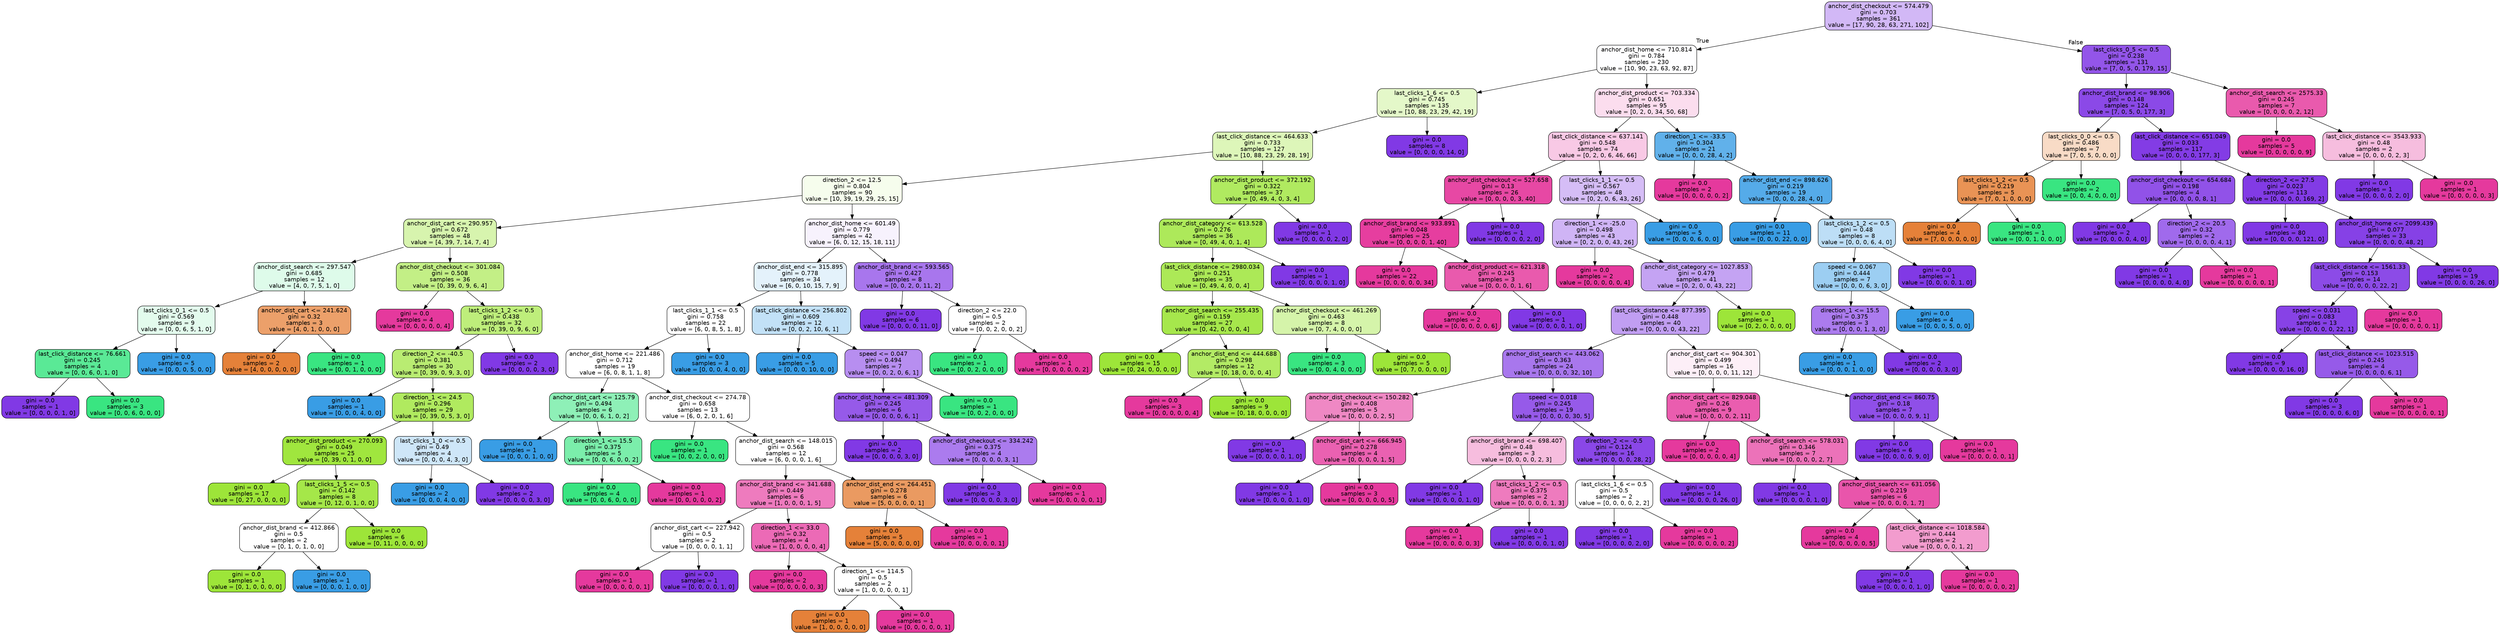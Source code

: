 digraph Tree {
node [shape=box, style="filled, rounded", color="black", fontname=helvetica] ;
edge [fontname=helvetica] ;
0 [label="anchor_dist_checkout <= 574.479\ngini = 0.703\nsamples = 361\nvalue = [17, 90, 28, 63, 271, 102]", fillcolor="#d2b8f6"] ;
1 [label="anchor_dist_home <= 710.814\ngini = 0.784\nsamples = 230\nvalue = [10, 90, 23, 63, 92, 87]", fillcolor="#fefeff"] ;
0 -> 1 [labeldistance=2.5, labelangle=45, headlabel="True"] ;
2 [label="last_clicks_1_6 <= 0.5\ngini = 0.745\nsamples = 135\nvalue = [10, 88, 23, 29, 42, 19]", fillcolor="#e4f8c9"] ;
1 -> 2 ;
3 [label="last_click_distance <= 464.633\ngini = 0.733\nsamples = 127\nvalue = [10, 88, 23, 29, 28, 19]", fillcolor="#ddf6b9"] ;
2 -> 3 ;
4 [label="direction_2 <= 12.5\ngini = 0.804\nsamples = 90\nvalue = [10, 39, 19, 29, 25, 15]", fillcolor="#f6fded"] ;
3 -> 4 ;
5 [label="anchor_dist_cart <= 290.957\ngini = 0.672\nsamples = 48\nvalue = [4, 39, 7, 14, 7, 4]", fillcolor="#d7f4ae"] ;
4 -> 5 ;
6 [label="anchor_dist_search <= 297.547\ngini = 0.685\nsamples = 12\nvalue = [4, 0, 7, 5, 1, 0]", fillcolor="#defbea"] ;
5 -> 6 ;
7 [label="last_clicks_0_1 <= 0.5\ngini = 0.569\nsamples = 9\nvalue = [0, 0, 6, 5, 1, 0]", fillcolor="#e3fbed"] ;
6 -> 7 ;
8 [label="last_click_distance <= 76.661\ngini = 0.245\nsamples = 4\nvalue = [0, 0, 6, 0, 1, 0]", fillcolor="#5ae996"] ;
7 -> 8 ;
9 [label="gini = 0.0\nsamples = 1\nvalue = [0, 0, 0, 0, 1, 0]", fillcolor="#8139e5"] ;
8 -> 9 ;
10 [label="gini = 0.0\nsamples = 3\nvalue = [0, 0, 6, 0, 0, 0]", fillcolor="#39e581"] ;
8 -> 10 ;
11 [label="gini = 0.0\nsamples = 5\nvalue = [0, 0, 0, 5, 0, 0]", fillcolor="#399de5"] ;
7 -> 11 ;
12 [label="anchor_dist_cart <= 241.624\ngini = 0.32\nsamples = 3\nvalue = [4, 0, 1, 0, 0, 0]", fillcolor="#eca06a"] ;
6 -> 12 ;
13 [label="gini = 0.0\nsamples = 2\nvalue = [4, 0, 0, 0, 0, 0]", fillcolor="#e58139"] ;
12 -> 13 ;
14 [label="gini = 0.0\nsamples = 1\nvalue = [0, 0, 1, 0, 0, 0]", fillcolor="#39e581"] ;
12 -> 14 ;
15 [label="anchor_dist_checkout <= 301.084\ngini = 0.508\nsamples = 36\nvalue = [0, 39, 0, 9, 6, 4]", fillcolor="#c3ef86"] ;
5 -> 15 ;
16 [label="gini = 0.0\nsamples = 4\nvalue = [0, 0, 0, 0, 0, 4]", fillcolor="#e5399d"] ;
15 -> 16 ;
17 [label="last_clicks_1_2 <= 0.5\ngini = 0.438\nsamples = 32\nvalue = [0, 39, 0, 9, 6, 0]", fillcolor="#beee7b"] ;
15 -> 17 ;
18 [label="direction_2 <= -40.5\ngini = 0.381\nsamples = 30\nvalue = [0, 39, 0, 9, 3, 0]", fillcolor="#b9ec72"] ;
17 -> 18 ;
19 [label="gini = 0.0\nsamples = 1\nvalue = [0, 0, 0, 4, 0, 0]", fillcolor="#399de5"] ;
18 -> 19 ;
20 [label="direction_1 <= 24.5\ngini = 0.296\nsamples = 29\nvalue = [0, 39, 0, 5, 3, 0]", fillcolor="#b0ea5f"] ;
18 -> 20 ;
21 [label="anchor_dist_product <= 270.093\ngini = 0.049\nsamples = 25\nvalue = [0, 39, 0, 1, 0, 0]", fillcolor="#a0e63e"] ;
20 -> 21 ;
22 [label="gini = 0.0\nsamples = 17\nvalue = [0, 27, 0, 0, 0, 0]", fillcolor="#9de539"] ;
21 -> 22 ;
23 [label="last_clicks_1_5 <= 0.5\ngini = 0.142\nsamples = 8\nvalue = [0, 12, 0, 1, 0, 0]", fillcolor="#a5e749"] ;
21 -> 23 ;
24 [label="anchor_dist_brand <= 412.866\ngini = 0.5\nsamples = 2\nvalue = [0, 1, 0, 1, 0, 0]", fillcolor="#ffffff"] ;
23 -> 24 ;
25 [label="gini = 0.0\nsamples = 1\nvalue = [0, 1, 0, 0, 0, 0]", fillcolor="#9de539"] ;
24 -> 25 ;
26 [label="gini = 0.0\nsamples = 1\nvalue = [0, 0, 0, 1, 0, 0]", fillcolor="#399de5"] ;
24 -> 26 ;
27 [label="gini = 0.0\nsamples = 6\nvalue = [0, 11, 0, 0, 0, 0]", fillcolor="#9de539"] ;
23 -> 27 ;
28 [label="last_clicks_1_0 <= 0.5\ngini = 0.49\nsamples = 4\nvalue = [0, 0, 0, 4, 3, 0]", fillcolor="#cee6f8"] ;
20 -> 28 ;
29 [label="gini = 0.0\nsamples = 2\nvalue = [0, 0, 0, 4, 0, 0]", fillcolor="#399de5"] ;
28 -> 29 ;
30 [label="gini = 0.0\nsamples = 2\nvalue = [0, 0, 0, 0, 3, 0]", fillcolor="#8139e5"] ;
28 -> 30 ;
31 [label="gini = 0.0\nsamples = 2\nvalue = [0, 0, 0, 0, 3, 0]", fillcolor="#8139e5"] ;
17 -> 31 ;
32 [label="anchor_dist_home <= 601.49\ngini = 0.779\nsamples = 42\nvalue = [6, 0, 12, 15, 18, 11]", fillcolor="#f7f2fd"] ;
4 -> 32 ;
33 [label="anchor_dist_end <= 315.895\ngini = 0.778\nsamples = 34\nvalue = [6, 0, 10, 15, 7, 9]", fillcolor="#e4f2fb"] ;
32 -> 33 ;
34 [label="last_clicks_1_1 <= 0.5\ngini = 0.758\nsamples = 22\nvalue = [6, 0, 8, 5, 1, 8]", fillcolor="#ffffff"] ;
33 -> 34 ;
35 [label="anchor_dist_home <= 221.486\ngini = 0.712\nsamples = 19\nvalue = [6, 0, 8, 1, 1, 8]", fillcolor="#ffffff"] ;
34 -> 35 ;
36 [label="anchor_dist_cart <= 125.79\ngini = 0.494\nsamples = 6\nvalue = [0, 0, 6, 1, 0, 2]", fillcolor="#8ef0b7"] ;
35 -> 36 ;
37 [label="gini = 0.0\nsamples = 1\nvalue = [0, 0, 0, 1, 0, 0]", fillcolor="#399de5"] ;
36 -> 37 ;
38 [label="direction_1 <= 15.5\ngini = 0.375\nsamples = 5\nvalue = [0, 0, 6, 0, 0, 2]", fillcolor="#7beeab"] ;
36 -> 38 ;
39 [label="gini = 0.0\nsamples = 4\nvalue = [0, 0, 6, 0, 0, 0]", fillcolor="#39e581"] ;
38 -> 39 ;
40 [label="gini = 0.0\nsamples = 1\nvalue = [0, 0, 0, 0, 0, 2]", fillcolor="#e5399d"] ;
38 -> 40 ;
41 [label="anchor_dist_checkout <= 274.78\ngini = 0.658\nsamples = 13\nvalue = [6, 0, 2, 0, 1, 6]", fillcolor="#ffffff"] ;
35 -> 41 ;
42 [label="gini = 0.0\nsamples = 1\nvalue = [0, 0, 2, 0, 0, 0]", fillcolor="#39e581"] ;
41 -> 42 ;
43 [label="anchor_dist_search <= 148.015\ngini = 0.568\nsamples = 12\nvalue = [6, 0, 0, 0, 1, 6]", fillcolor="#ffffff"] ;
41 -> 43 ;
44 [label="anchor_dist_brand <= 341.688\ngini = 0.449\nsamples = 6\nvalue = [1, 0, 0, 0, 1, 5]", fillcolor="#ee7bbe"] ;
43 -> 44 ;
45 [label="anchor_dist_cart <= 227.942\ngini = 0.5\nsamples = 2\nvalue = [0, 0, 0, 0, 1, 1]", fillcolor="#ffffff"] ;
44 -> 45 ;
46 [label="gini = 0.0\nsamples = 1\nvalue = [0, 0, 0, 0, 0, 1]", fillcolor="#e5399d"] ;
45 -> 46 ;
47 [label="gini = 0.0\nsamples = 1\nvalue = [0, 0, 0, 0, 1, 0]", fillcolor="#8139e5"] ;
45 -> 47 ;
48 [label="direction_1 <= 33.0\ngini = 0.32\nsamples = 4\nvalue = [1, 0, 0, 0, 0, 4]", fillcolor="#ec6ab6"] ;
44 -> 48 ;
49 [label="gini = 0.0\nsamples = 2\nvalue = [0, 0, 0, 0, 0, 3]", fillcolor="#e5399d"] ;
48 -> 49 ;
50 [label="direction_1 <= 114.5\ngini = 0.5\nsamples = 2\nvalue = [1, 0, 0, 0, 0, 1]", fillcolor="#ffffff"] ;
48 -> 50 ;
51 [label="gini = 0.0\nsamples = 1\nvalue = [1, 0, 0, 0, 0, 0]", fillcolor="#e58139"] ;
50 -> 51 ;
52 [label="gini = 0.0\nsamples = 1\nvalue = [0, 0, 0, 0, 0, 1]", fillcolor="#e5399d"] ;
50 -> 52 ;
53 [label="anchor_dist_end <= 264.451\ngini = 0.278\nsamples = 6\nvalue = [5, 0, 0, 0, 0, 1]", fillcolor="#ea9a61"] ;
43 -> 53 ;
54 [label="gini = 0.0\nsamples = 5\nvalue = [5, 0, 0, 0, 0, 0]", fillcolor="#e58139"] ;
53 -> 54 ;
55 [label="gini = 0.0\nsamples = 1\nvalue = [0, 0, 0, 0, 0, 1]", fillcolor="#e5399d"] ;
53 -> 55 ;
56 [label="gini = 0.0\nsamples = 3\nvalue = [0, 0, 0, 4, 0, 0]", fillcolor="#399de5"] ;
34 -> 56 ;
57 [label="last_click_distance <= 256.802\ngini = 0.609\nsamples = 12\nvalue = [0, 0, 2, 10, 6, 1]", fillcolor="#c2e1f7"] ;
33 -> 57 ;
58 [label="gini = 0.0\nsamples = 5\nvalue = [0, 0, 0, 10, 0, 0]", fillcolor="#399de5"] ;
57 -> 58 ;
59 [label="speed <= 0.047\ngini = 0.494\nsamples = 7\nvalue = [0, 0, 2, 0, 6, 1]", fillcolor="#b78ef0"] ;
57 -> 59 ;
60 [label="anchor_dist_home <= 481.309\ngini = 0.245\nsamples = 6\nvalue = [0, 0, 0, 0, 6, 1]", fillcolor="#965ae9"] ;
59 -> 60 ;
61 [label="gini = 0.0\nsamples = 2\nvalue = [0, 0, 0, 0, 3, 0]", fillcolor="#8139e5"] ;
60 -> 61 ;
62 [label="anchor_dist_checkout <= 334.242\ngini = 0.375\nsamples = 4\nvalue = [0, 0, 0, 0, 3, 1]", fillcolor="#ab7bee"] ;
60 -> 62 ;
63 [label="gini = 0.0\nsamples = 3\nvalue = [0, 0, 0, 0, 3, 0]", fillcolor="#8139e5"] ;
62 -> 63 ;
64 [label="gini = 0.0\nsamples = 1\nvalue = [0, 0, 0, 0, 0, 1]", fillcolor="#e5399d"] ;
62 -> 64 ;
65 [label="gini = 0.0\nsamples = 1\nvalue = [0, 0, 2, 0, 0, 0]", fillcolor="#39e581"] ;
59 -> 65 ;
66 [label="anchor_dist_brand <= 593.565\ngini = 0.427\nsamples = 8\nvalue = [0, 0, 2, 0, 11, 2]", fillcolor="#a876ed"] ;
32 -> 66 ;
67 [label="gini = 0.0\nsamples = 6\nvalue = [0, 0, 0, 0, 11, 0]", fillcolor="#8139e5"] ;
66 -> 67 ;
68 [label="direction_2 <= 22.0\ngini = 0.5\nsamples = 2\nvalue = [0, 0, 2, 0, 0, 2]", fillcolor="#ffffff"] ;
66 -> 68 ;
69 [label="gini = 0.0\nsamples = 1\nvalue = [0, 0, 2, 0, 0, 0]", fillcolor="#39e581"] ;
68 -> 69 ;
70 [label="gini = 0.0\nsamples = 1\nvalue = [0, 0, 0, 0, 0, 2]", fillcolor="#e5399d"] ;
68 -> 70 ;
71 [label="anchor_dist_product <= 372.192\ngini = 0.322\nsamples = 37\nvalue = [0, 49, 4, 0, 3, 4]", fillcolor="#b0ea60"] ;
3 -> 71 ;
72 [label="anchor_dist_category <= 613.528\ngini = 0.276\nsamples = 36\nvalue = [0, 49, 4, 0, 1, 4]", fillcolor="#ade95a"] ;
71 -> 72 ;
73 [label="last_click_distance <= 2980.034\ngini = 0.251\nsamples = 35\nvalue = [0, 49, 4, 0, 0, 4]", fillcolor="#ace957"] ;
72 -> 73 ;
74 [label="anchor_dist_search <= 255.435\ngini = 0.159\nsamples = 27\nvalue = [0, 42, 0, 0, 0, 4]", fillcolor="#a6e74c"] ;
73 -> 74 ;
75 [label="gini = 0.0\nsamples = 15\nvalue = [0, 24, 0, 0, 0, 0]", fillcolor="#9de539"] ;
74 -> 75 ;
76 [label="anchor_dist_end <= 444.688\ngini = 0.298\nsamples = 12\nvalue = [0, 18, 0, 0, 0, 4]", fillcolor="#b3eb65"] ;
74 -> 76 ;
77 [label="gini = 0.0\nsamples = 3\nvalue = [0, 0, 0, 0, 0, 4]", fillcolor="#e5399d"] ;
76 -> 77 ;
78 [label="gini = 0.0\nsamples = 9\nvalue = [0, 18, 0, 0, 0, 0]", fillcolor="#9de539"] ;
76 -> 78 ;
79 [label="anchor_dist_checkout <= 461.269\ngini = 0.463\nsamples = 8\nvalue = [0, 7, 4, 0, 0, 0]", fillcolor="#d5f4aa"] ;
73 -> 79 ;
80 [label="gini = 0.0\nsamples = 3\nvalue = [0, 0, 4, 0, 0, 0]", fillcolor="#39e581"] ;
79 -> 80 ;
81 [label="gini = 0.0\nsamples = 5\nvalue = [0, 7, 0, 0, 0, 0]", fillcolor="#9de539"] ;
79 -> 81 ;
82 [label="gini = 0.0\nsamples = 1\nvalue = [0, 0, 0, 0, 1, 0]", fillcolor="#8139e5"] ;
72 -> 82 ;
83 [label="gini = 0.0\nsamples = 1\nvalue = [0, 0, 0, 0, 2, 0]", fillcolor="#8139e5"] ;
71 -> 83 ;
84 [label="gini = 0.0\nsamples = 8\nvalue = [0, 0, 0, 0, 14, 0]", fillcolor="#8139e5"] ;
2 -> 84 ;
85 [label="anchor_dist_product <= 703.334\ngini = 0.651\nsamples = 95\nvalue = [0, 2, 0, 34, 50, 68]", fillcolor="#fbddee"] ;
1 -> 85 ;
86 [label="last_click_distance <= 637.141\ngini = 0.548\nsamples = 74\nvalue = [0, 2, 0, 6, 46, 66]", fillcolor="#f8c9e5"] ;
85 -> 86 ;
87 [label="anchor_dist_checkout <= 527.658\ngini = 0.13\nsamples = 26\nvalue = [0, 0, 0, 0, 3, 40]", fillcolor="#e748a4"] ;
86 -> 87 ;
88 [label="anchor_dist_brand <= 933.891\ngini = 0.048\nsamples = 25\nvalue = [0, 0, 0, 0, 1, 40]", fillcolor="#e63e9f"] ;
87 -> 88 ;
89 [label="gini = 0.0\nsamples = 22\nvalue = [0, 0, 0, 0, 0, 34]", fillcolor="#e5399d"] ;
88 -> 89 ;
90 [label="anchor_dist_product <= 621.318\ngini = 0.245\nsamples = 3\nvalue = [0, 0, 0, 0, 1, 6]", fillcolor="#e95aad"] ;
88 -> 90 ;
91 [label="gini = 0.0\nsamples = 2\nvalue = [0, 0, 0, 0, 0, 6]", fillcolor="#e5399d"] ;
90 -> 91 ;
92 [label="gini = 0.0\nsamples = 1\nvalue = [0, 0, 0, 0, 1, 0]", fillcolor="#8139e5"] ;
90 -> 92 ;
93 [label="gini = 0.0\nsamples = 1\nvalue = [0, 0, 0, 0, 2, 0]", fillcolor="#8139e5"] ;
87 -> 93 ;
94 [label="last_clicks_1_1 <= 0.5\ngini = 0.567\nsamples = 48\nvalue = [0, 2, 0, 6, 43, 26]", fillcolor="#d5bdf6"] ;
86 -> 94 ;
95 [label="direction_1 <= -25.0\ngini = 0.498\nsamples = 43\nvalue = [0, 2, 0, 0, 43, 26]", fillcolor="#cfb4f5"] ;
94 -> 95 ;
96 [label="gini = 0.0\nsamples = 2\nvalue = [0, 0, 0, 0, 0, 4]", fillcolor="#e5399d"] ;
95 -> 96 ;
97 [label="anchor_dist_category <= 1027.853\ngini = 0.479\nsamples = 41\nvalue = [0, 2, 0, 0, 43, 22]", fillcolor="#c4a3f3"] ;
95 -> 97 ;
98 [label="last_click_distance <= 877.395\ngini = 0.448\nsamples = 40\nvalue = [0, 0, 0, 0, 43, 22]", fillcolor="#c19ef2"] ;
97 -> 98 ;
99 [label="anchor_dist_search <= 443.062\ngini = 0.363\nsamples = 24\nvalue = [0, 0, 0, 0, 32, 10]", fillcolor="#a877ed"] ;
98 -> 99 ;
100 [label="anchor_dist_checkout <= 150.282\ngini = 0.408\nsamples = 5\nvalue = [0, 0, 0, 0, 2, 5]", fillcolor="#ef88c4"] ;
99 -> 100 ;
101 [label="gini = 0.0\nsamples = 1\nvalue = [0, 0, 0, 0, 1, 0]", fillcolor="#8139e5"] ;
100 -> 101 ;
102 [label="anchor_dist_cart <= 666.945\ngini = 0.278\nsamples = 4\nvalue = [0, 0, 0, 0, 1, 5]", fillcolor="#ea61b1"] ;
100 -> 102 ;
103 [label="gini = 0.0\nsamples = 1\nvalue = [0, 0, 0, 0, 1, 0]", fillcolor="#8139e5"] ;
102 -> 103 ;
104 [label="gini = 0.0\nsamples = 3\nvalue = [0, 0, 0, 0, 0, 5]", fillcolor="#e5399d"] ;
102 -> 104 ;
105 [label="speed <= 0.018\ngini = 0.245\nsamples = 19\nvalue = [0, 0, 0, 0, 30, 5]", fillcolor="#965ae9"] ;
99 -> 105 ;
106 [label="anchor_dist_brand <= 698.407\ngini = 0.48\nsamples = 3\nvalue = [0, 0, 0, 0, 2, 3]", fillcolor="#f6bdde"] ;
105 -> 106 ;
107 [label="gini = 0.0\nsamples = 1\nvalue = [0, 0, 0, 0, 1, 0]", fillcolor="#8139e5"] ;
106 -> 107 ;
108 [label="last_clicks_1_2 <= 0.5\ngini = 0.375\nsamples = 2\nvalue = [0, 0, 0, 0, 1, 3]", fillcolor="#ee7bbe"] ;
106 -> 108 ;
109 [label="gini = 0.0\nsamples = 1\nvalue = [0, 0, 0, 0, 0, 3]", fillcolor="#e5399d"] ;
108 -> 109 ;
110 [label="gini = 0.0\nsamples = 1\nvalue = [0, 0, 0, 0, 1, 0]", fillcolor="#8139e5"] ;
108 -> 110 ;
111 [label="direction_2 <= -0.5\ngini = 0.124\nsamples = 16\nvalue = [0, 0, 0, 0, 28, 2]", fillcolor="#8a47e7"] ;
105 -> 111 ;
112 [label="last_clicks_1_6 <= 0.5\ngini = 0.5\nsamples = 2\nvalue = [0, 0, 0, 0, 2, 2]", fillcolor="#ffffff"] ;
111 -> 112 ;
113 [label="gini = 0.0\nsamples = 1\nvalue = [0, 0, 0, 0, 2, 0]", fillcolor="#8139e5"] ;
112 -> 113 ;
114 [label="gini = 0.0\nsamples = 1\nvalue = [0, 0, 0, 0, 0, 2]", fillcolor="#e5399d"] ;
112 -> 114 ;
115 [label="gini = 0.0\nsamples = 14\nvalue = [0, 0, 0, 0, 26, 0]", fillcolor="#8139e5"] ;
111 -> 115 ;
116 [label="anchor_dist_cart <= 904.301\ngini = 0.499\nsamples = 16\nvalue = [0, 0, 0, 0, 11, 12]", fillcolor="#fdeff7"] ;
98 -> 116 ;
117 [label="anchor_dist_cart <= 829.048\ngini = 0.26\nsamples = 9\nvalue = [0, 0, 0, 0, 2, 11]", fillcolor="#ea5daf"] ;
116 -> 117 ;
118 [label="gini = 0.0\nsamples = 2\nvalue = [0, 0, 0, 0, 0, 4]", fillcolor="#e5399d"] ;
117 -> 118 ;
119 [label="anchor_dist_search <= 578.031\ngini = 0.346\nsamples = 7\nvalue = [0, 0, 0, 0, 2, 7]", fillcolor="#ec72b9"] ;
117 -> 119 ;
120 [label="gini = 0.0\nsamples = 1\nvalue = [0, 0, 0, 0, 1, 0]", fillcolor="#8139e5"] ;
119 -> 120 ;
121 [label="anchor_dist_search <= 631.056\ngini = 0.219\nsamples = 6\nvalue = [0, 0, 0, 0, 1, 7]", fillcolor="#e955ab"] ;
119 -> 121 ;
122 [label="gini = 0.0\nsamples = 4\nvalue = [0, 0, 0, 0, 0, 5]", fillcolor="#e5399d"] ;
121 -> 122 ;
123 [label="last_click_distance <= 1018.584\ngini = 0.444\nsamples = 2\nvalue = [0, 0, 0, 0, 1, 2]", fillcolor="#f29cce"] ;
121 -> 123 ;
124 [label="gini = 0.0\nsamples = 1\nvalue = [0, 0, 0, 0, 1, 0]", fillcolor="#8139e5"] ;
123 -> 124 ;
125 [label="gini = 0.0\nsamples = 1\nvalue = [0, 0, 0, 0, 0, 2]", fillcolor="#e5399d"] ;
123 -> 125 ;
126 [label="anchor_dist_end <= 860.75\ngini = 0.18\nsamples = 7\nvalue = [0, 0, 0, 0, 9, 1]", fillcolor="#8f4fe8"] ;
116 -> 126 ;
127 [label="gini = 0.0\nsamples = 6\nvalue = [0, 0, 0, 0, 9, 0]", fillcolor="#8139e5"] ;
126 -> 127 ;
128 [label="gini = 0.0\nsamples = 1\nvalue = [0, 0, 0, 0, 0, 1]", fillcolor="#e5399d"] ;
126 -> 128 ;
129 [label="gini = 0.0\nsamples = 1\nvalue = [0, 2, 0, 0, 0, 0]", fillcolor="#9de539"] ;
97 -> 129 ;
130 [label="gini = 0.0\nsamples = 5\nvalue = [0, 0, 0, 6, 0, 0]", fillcolor="#399de5"] ;
94 -> 130 ;
131 [label="direction_1 <= -33.5\ngini = 0.304\nsamples = 21\nvalue = [0, 0, 0, 28, 4, 2]", fillcolor="#61b1ea"] ;
85 -> 131 ;
132 [label="gini = 0.0\nsamples = 2\nvalue = [0, 0, 0, 0, 0, 2]", fillcolor="#e5399d"] ;
131 -> 132 ;
133 [label="anchor_dist_end <= 898.626\ngini = 0.219\nsamples = 19\nvalue = [0, 0, 0, 28, 4, 0]", fillcolor="#55abe9"] ;
131 -> 133 ;
134 [label="gini = 0.0\nsamples = 11\nvalue = [0, 0, 0, 22, 0, 0]", fillcolor="#399de5"] ;
133 -> 134 ;
135 [label="last_clicks_1_2 <= 0.5\ngini = 0.48\nsamples = 8\nvalue = [0, 0, 0, 6, 4, 0]", fillcolor="#bddef6"] ;
133 -> 135 ;
136 [label="speed <= 0.067\ngini = 0.444\nsamples = 7\nvalue = [0, 0, 0, 6, 3, 0]", fillcolor="#9ccef2"] ;
135 -> 136 ;
137 [label="direction_1 <= 15.5\ngini = 0.375\nsamples = 3\nvalue = [0, 0, 0, 1, 3, 0]", fillcolor="#ab7bee"] ;
136 -> 137 ;
138 [label="gini = 0.0\nsamples = 1\nvalue = [0, 0, 0, 1, 0, 0]", fillcolor="#399de5"] ;
137 -> 138 ;
139 [label="gini = 0.0\nsamples = 2\nvalue = [0, 0, 0, 0, 3, 0]", fillcolor="#8139e5"] ;
137 -> 139 ;
140 [label="gini = 0.0\nsamples = 4\nvalue = [0, 0, 0, 5, 0, 0]", fillcolor="#399de5"] ;
136 -> 140 ;
141 [label="gini = 0.0\nsamples = 1\nvalue = [0, 0, 0, 0, 1, 0]", fillcolor="#8139e5"] ;
135 -> 141 ;
142 [label="last_clicks_0_5 <= 0.5\ngini = 0.238\nsamples = 131\nvalue = [7, 0, 5, 0, 179, 15]", fillcolor="#9355e9"] ;
0 -> 142 [labeldistance=2.5, labelangle=-45, headlabel="False"] ;
143 [label="anchor_dist_brand <= 98.906\ngini = 0.148\nsamples = 124\nvalue = [7, 0, 5, 0, 177, 3]", fillcolor="#8b49e7"] ;
142 -> 143 ;
144 [label="last_clicks_0_0 <= 0.5\ngini = 0.486\nsamples = 7\nvalue = [7, 0, 5, 0, 0, 0]", fillcolor="#f8dbc6"] ;
143 -> 144 ;
145 [label="last_clicks_1_2 <= 0.5\ngini = 0.219\nsamples = 5\nvalue = [7, 0, 1, 0, 0, 0]", fillcolor="#e99355"] ;
144 -> 145 ;
146 [label="gini = 0.0\nsamples = 4\nvalue = [7, 0, 0, 0, 0, 0]", fillcolor="#e58139"] ;
145 -> 146 ;
147 [label="gini = 0.0\nsamples = 1\nvalue = [0, 0, 1, 0, 0, 0]", fillcolor="#39e581"] ;
145 -> 147 ;
148 [label="gini = 0.0\nsamples = 2\nvalue = [0, 0, 4, 0, 0, 0]", fillcolor="#39e581"] ;
144 -> 148 ;
149 [label="last_click_distance <= 651.049\ngini = 0.033\nsamples = 117\nvalue = [0, 0, 0, 0, 177, 3]", fillcolor="#833ce5"] ;
143 -> 149 ;
150 [label="anchor_dist_checkout <= 654.684\ngini = 0.198\nsamples = 4\nvalue = [0, 0, 0, 0, 8, 1]", fillcolor="#9152e8"] ;
149 -> 150 ;
151 [label="gini = 0.0\nsamples = 2\nvalue = [0, 0, 0, 0, 4, 0]", fillcolor="#8139e5"] ;
150 -> 151 ;
152 [label="direction_2 <= 20.5\ngini = 0.32\nsamples = 2\nvalue = [0, 0, 0, 0, 4, 1]", fillcolor="#a06aec"] ;
150 -> 152 ;
153 [label="gini = 0.0\nsamples = 1\nvalue = [0, 0, 0, 0, 4, 0]", fillcolor="#8139e5"] ;
152 -> 153 ;
154 [label="gini = 0.0\nsamples = 1\nvalue = [0, 0, 0, 0, 0, 1]", fillcolor="#e5399d"] ;
152 -> 154 ;
155 [label="direction_2 <= 27.5\ngini = 0.023\nsamples = 113\nvalue = [0, 0, 0, 0, 169, 2]", fillcolor="#823be5"] ;
149 -> 155 ;
156 [label="gini = 0.0\nsamples = 80\nvalue = [0, 0, 0, 0, 121, 0]", fillcolor="#8139e5"] ;
155 -> 156 ;
157 [label="anchor_dist_home <= 2099.439\ngini = 0.077\nsamples = 33\nvalue = [0, 0, 0, 0, 48, 2]", fillcolor="#8641e6"] ;
155 -> 157 ;
158 [label="last_click_distance <= 1561.33\ngini = 0.153\nsamples = 14\nvalue = [0, 0, 0, 0, 22, 2]", fillcolor="#8c4be7"] ;
157 -> 158 ;
159 [label="speed <= 0.031\ngini = 0.083\nsamples = 13\nvalue = [0, 0, 0, 0, 22, 1]", fillcolor="#8742e6"] ;
158 -> 159 ;
160 [label="gini = 0.0\nsamples = 9\nvalue = [0, 0, 0, 0, 16, 0]", fillcolor="#8139e5"] ;
159 -> 160 ;
161 [label="last_click_distance <= 1023.515\ngini = 0.245\nsamples = 4\nvalue = [0, 0, 0, 0, 6, 1]", fillcolor="#965ae9"] ;
159 -> 161 ;
162 [label="gini = 0.0\nsamples = 3\nvalue = [0, 0, 0, 0, 6, 0]", fillcolor="#8139e5"] ;
161 -> 162 ;
163 [label="gini = 0.0\nsamples = 1\nvalue = [0, 0, 0, 0, 0, 1]", fillcolor="#e5399d"] ;
161 -> 163 ;
164 [label="gini = 0.0\nsamples = 1\nvalue = [0, 0, 0, 0, 0, 1]", fillcolor="#e5399d"] ;
158 -> 164 ;
165 [label="gini = 0.0\nsamples = 19\nvalue = [0, 0, 0, 0, 26, 0]", fillcolor="#8139e5"] ;
157 -> 165 ;
166 [label="anchor_dist_search <= 2575.33\ngini = 0.245\nsamples = 7\nvalue = [0, 0, 0, 0, 2, 12]", fillcolor="#e95aad"] ;
142 -> 166 ;
167 [label="gini = 0.0\nsamples = 5\nvalue = [0, 0, 0, 0, 0, 9]", fillcolor="#e5399d"] ;
166 -> 167 ;
168 [label="last_click_distance <= 3543.933\ngini = 0.48\nsamples = 2\nvalue = [0, 0, 0, 0, 2, 3]", fillcolor="#f6bdde"] ;
166 -> 168 ;
169 [label="gini = 0.0\nsamples = 1\nvalue = [0, 0, 0, 0, 2, 0]", fillcolor="#8139e5"] ;
168 -> 169 ;
170 [label="gini = 0.0\nsamples = 1\nvalue = [0, 0, 0, 0, 0, 3]", fillcolor="#e5399d"] ;
168 -> 170 ;
}